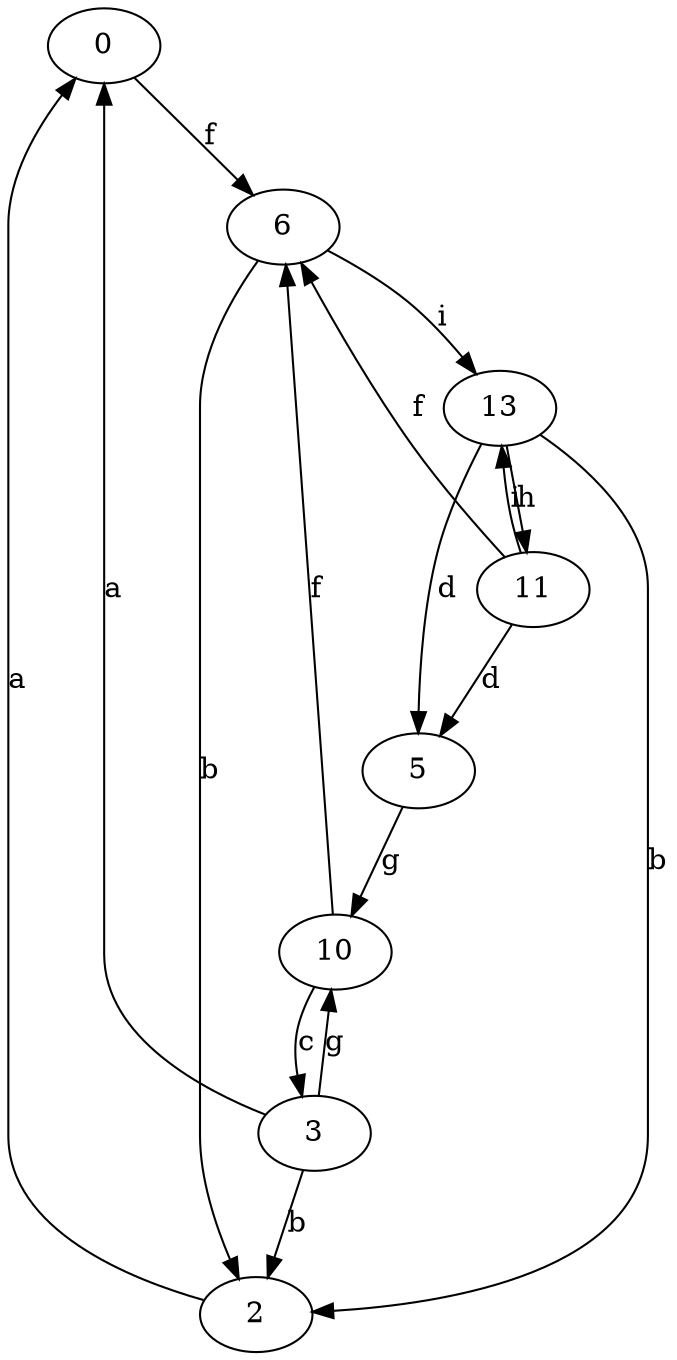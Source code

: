 strict digraph  {
0;
2;
3;
5;
6;
10;
11;
13;
0 -> 6  [label=f];
2 -> 0  [label=a];
3 -> 0  [label=a];
3 -> 2  [label=b];
3 -> 10  [label=g];
5 -> 10  [label=g];
6 -> 2  [label=b];
6 -> 13  [label=i];
10 -> 3  [label=c];
10 -> 6  [label=f];
11 -> 5  [label=d];
11 -> 6  [label=f];
11 -> 13  [label=i];
13 -> 2  [label=b];
13 -> 5  [label=d];
13 -> 11  [label=h];
}
